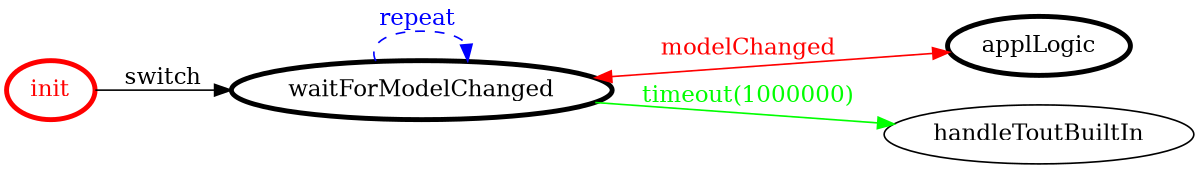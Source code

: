 /*
*
* A GraphViz DOT FSM description 
* Please use a GraphViz visualizer (like http://www.webgraphviz.com)
*  
*/

digraph finite_state_machine {
	rankdir=LR
	size="8,5"
	
	init [ color = red ][ fontcolor = red ][ penwidth = 3 ]
	waitForModelChanged [ color = black ][ fontcolor = black ][ penwidth = 3 ]
	applLogic [ color = black ][ fontcolor = black ][ penwidth = 3 ]
	
	waitForModelChanged -> applLogic [ label = "modelChanged" ][ color = red ][ fontcolor = red ][ dir = both ]
	waitForModelChanged -> waitForModelChanged [ label = "repeat "][ style = dashed ][ color = blue ][ fontcolor = blue ]
	waitForModelChanged -> handleToutBuiltIn [ label = "timeout(1000000)" ][ color = green ][ fontcolor = green ]
	init -> waitForModelChanged [ label = "switch" ][ color = black ][ fontcolor = black ]
}
